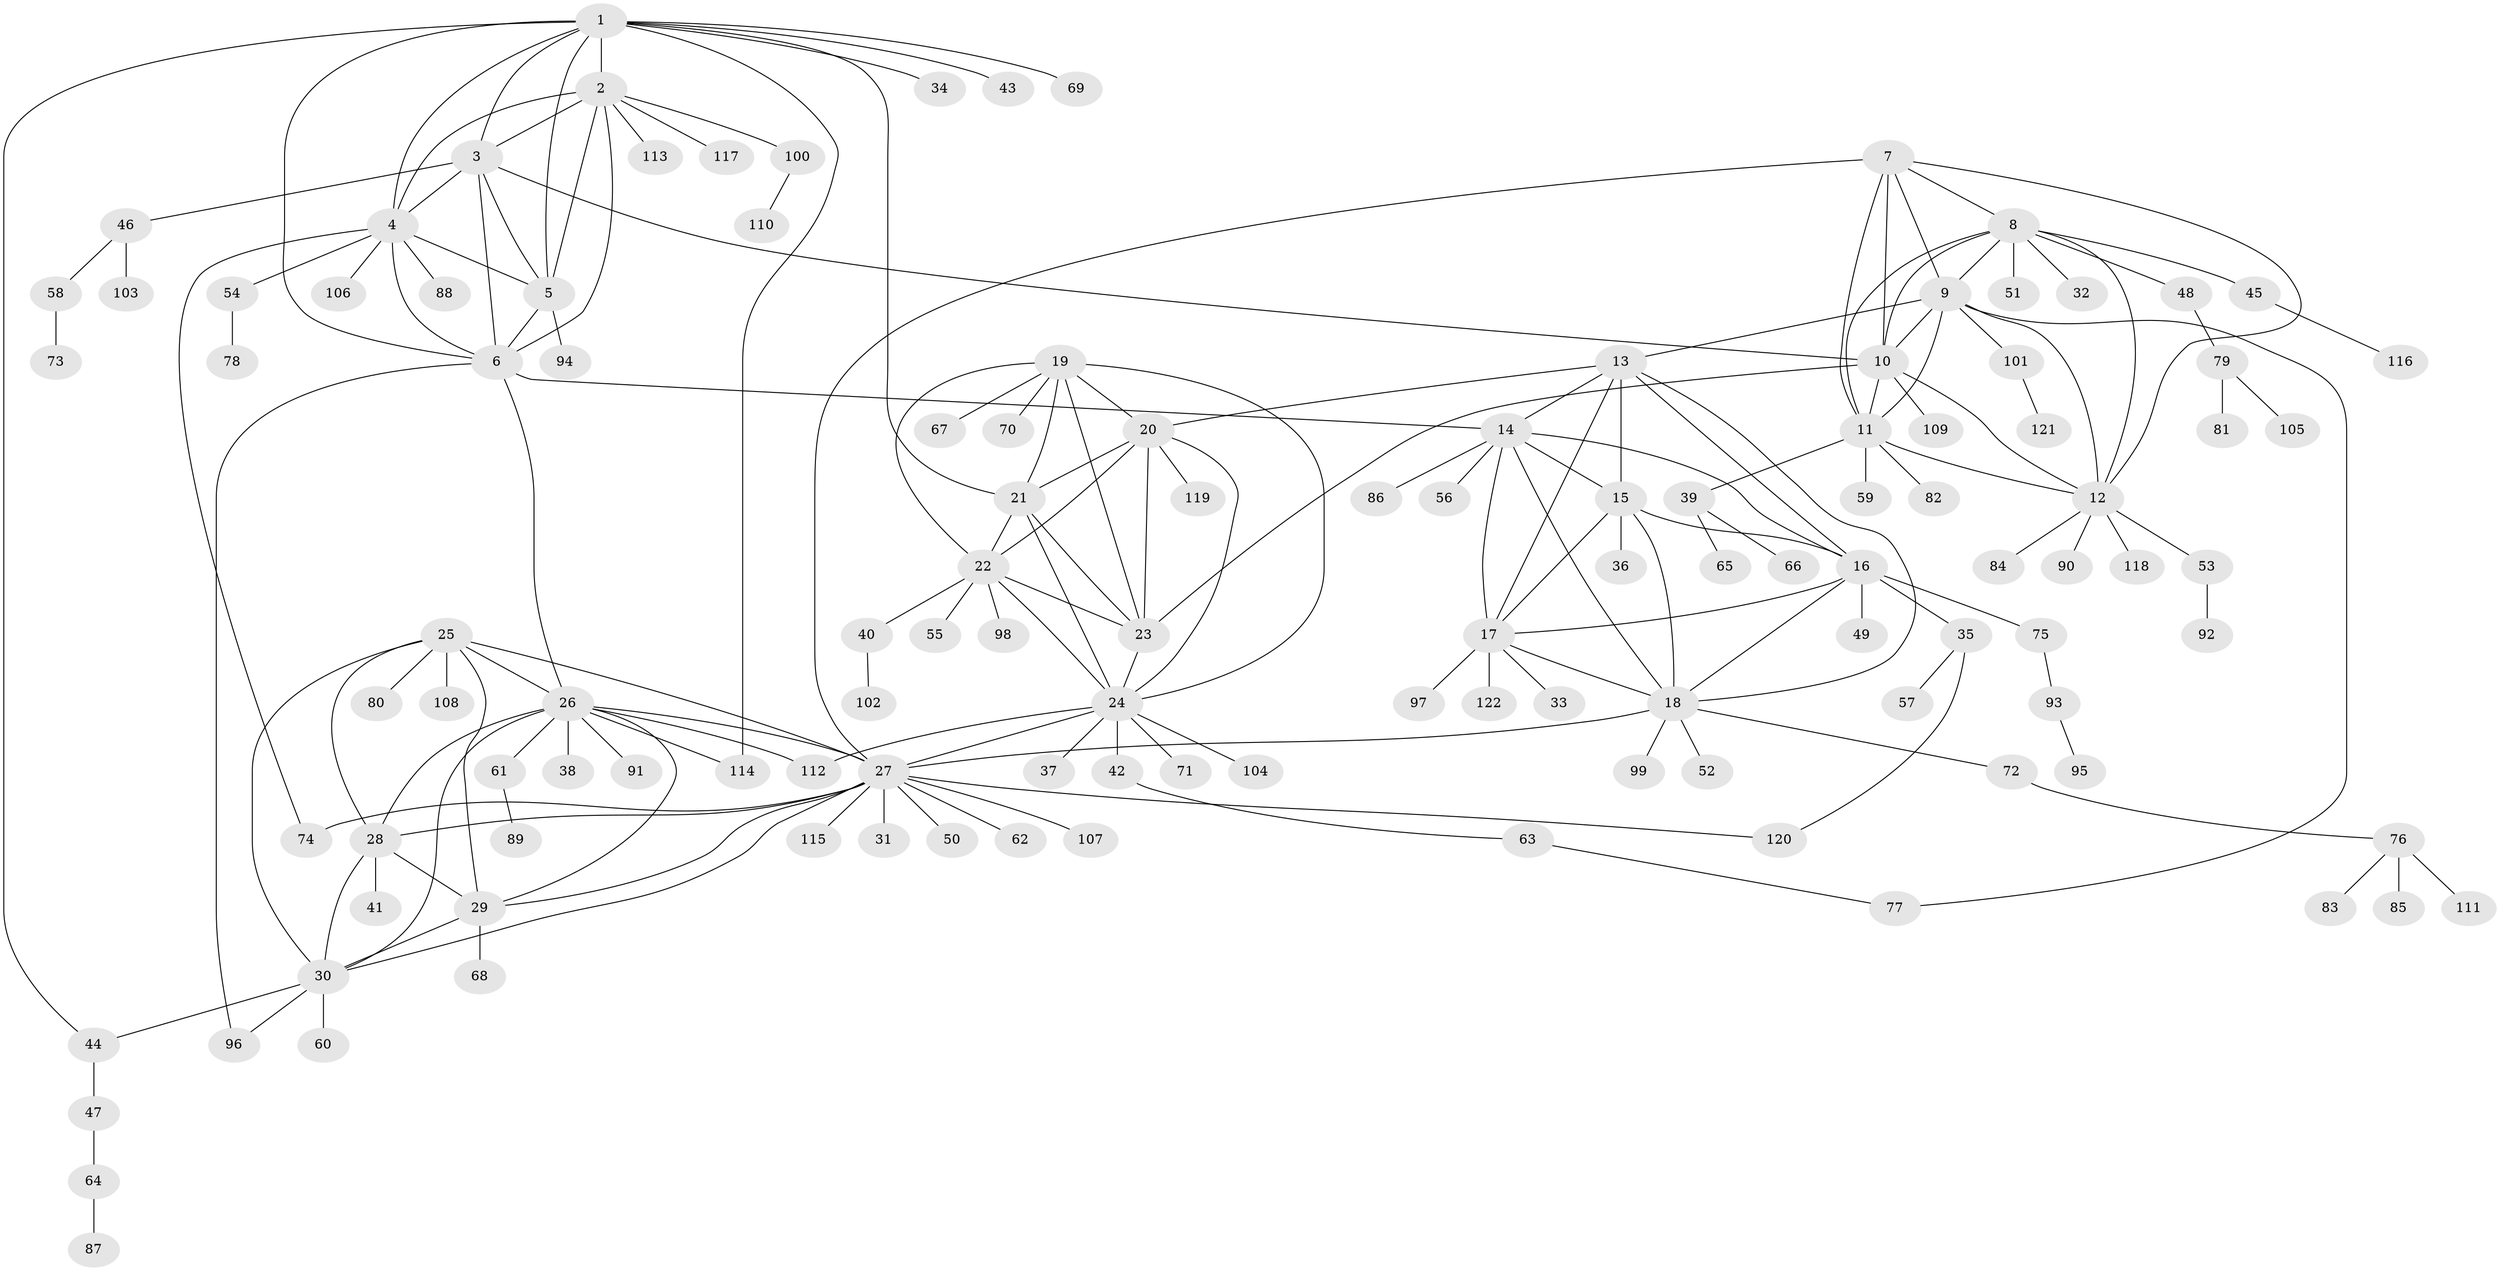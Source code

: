 // coarse degree distribution, {4: 0.05555555555555555, 5: 0.027777777777777776, 3: 0.05555555555555555, 1: 0.7222222222222222, 7: 0.05555555555555555, 6: 0.027777777777777776, 11: 0.027777777777777776, 8: 0.027777777777777776}
// Generated by graph-tools (version 1.1) at 2025/57/03/04/25 21:57:14]
// undirected, 122 vertices, 184 edges
graph export_dot {
graph [start="1"]
  node [color=gray90,style=filled];
  1;
  2;
  3;
  4;
  5;
  6;
  7;
  8;
  9;
  10;
  11;
  12;
  13;
  14;
  15;
  16;
  17;
  18;
  19;
  20;
  21;
  22;
  23;
  24;
  25;
  26;
  27;
  28;
  29;
  30;
  31;
  32;
  33;
  34;
  35;
  36;
  37;
  38;
  39;
  40;
  41;
  42;
  43;
  44;
  45;
  46;
  47;
  48;
  49;
  50;
  51;
  52;
  53;
  54;
  55;
  56;
  57;
  58;
  59;
  60;
  61;
  62;
  63;
  64;
  65;
  66;
  67;
  68;
  69;
  70;
  71;
  72;
  73;
  74;
  75;
  76;
  77;
  78;
  79;
  80;
  81;
  82;
  83;
  84;
  85;
  86;
  87;
  88;
  89;
  90;
  91;
  92;
  93;
  94;
  95;
  96;
  97;
  98;
  99;
  100;
  101;
  102;
  103;
  104;
  105;
  106;
  107;
  108;
  109;
  110;
  111;
  112;
  113;
  114;
  115;
  116;
  117;
  118;
  119;
  120;
  121;
  122;
  1 -- 2;
  1 -- 3;
  1 -- 4;
  1 -- 5;
  1 -- 6;
  1 -- 21;
  1 -- 34;
  1 -- 43;
  1 -- 44;
  1 -- 69;
  1 -- 114;
  2 -- 3;
  2 -- 4;
  2 -- 5;
  2 -- 6;
  2 -- 100;
  2 -- 113;
  2 -- 117;
  3 -- 4;
  3 -- 5;
  3 -- 6;
  3 -- 10;
  3 -- 46;
  4 -- 5;
  4 -- 6;
  4 -- 54;
  4 -- 74;
  4 -- 88;
  4 -- 106;
  5 -- 6;
  5 -- 94;
  6 -- 14;
  6 -- 26;
  6 -- 96;
  7 -- 8;
  7 -- 9;
  7 -- 10;
  7 -- 11;
  7 -- 12;
  7 -- 27;
  8 -- 9;
  8 -- 10;
  8 -- 11;
  8 -- 12;
  8 -- 32;
  8 -- 45;
  8 -- 48;
  8 -- 51;
  9 -- 10;
  9 -- 11;
  9 -- 12;
  9 -- 13;
  9 -- 77;
  9 -- 101;
  10 -- 11;
  10 -- 12;
  10 -- 23;
  10 -- 109;
  11 -- 12;
  11 -- 39;
  11 -- 59;
  11 -- 82;
  12 -- 53;
  12 -- 84;
  12 -- 90;
  12 -- 118;
  13 -- 14;
  13 -- 15;
  13 -- 16;
  13 -- 17;
  13 -- 18;
  13 -- 20;
  14 -- 15;
  14 -- 16;
  14 -- 17;
  14 -- 18;
  14 -- 56;
  14 -- 86;
  15 -- 16;
  15 -- 17;
  15 -- 18;
  15 -- 36;
  16 -- 17;
  16 -- 18;
  16 -- 35;
  16 -- 49;
  16 -- 75;
  17 -- 18;
  17 -- 33;
  17 -- 97;
  17 -- 122;
  18 -- 27;
  18 -- 52;
  18 -- 72;
  18 -- 99;
  19 -- 20;
  19 -- 21;
  19 -- 22;
  19 -- 23;
  19 -- 24;
  19 -- 67;
  19 -- 70;
  20 -- 21;
  20 -- 22;
  20 -- 23;
  20 -- 24;
  20 -- 119;
  21 -- 22;
  21 -- 23;
  21 -- 24;
  22 -- 23;
  22 -- 24;
  22 -- 40;
  22 -- 55;
  22 -- 98;
  23 -- 24;
  24 -- 27;
  24 -- 37;
  24 -- 42;
  24 -- 71;
  24 -- 104;
  24 -- 112;
  25 -- 26;
  25 -- 27;
  25 -- 28;
  25 -- 29;
  25 -- 30;
  25 -- 80;
  25 -- 108;
  26 -- 27;
  26 -- 28;
  26 -- 29;
  26 -- 30;
  26 -- 38;
  26 -- 61;
  26 -- 91;
  26 -- 112;
  26 -- 114;
  27 -- 28;
  27 -- 29;
  27 -- 30;
  27 -- 31;
  27 -- 50;
  27 -- 62;
  27 -- 74;
  27 -- 107;
  27 -- 115;
  27 -- 120;
  28 -- 29;
  28 -- 30;
  28 -- 41;
  29 -- 30;
  29 -- 68;
  30 -- 44;
  30 -- 60;
  30 -- 96;
  35 -- 57;
  35 -- 120;
  39 -- 65;
  39 -- 66;
  40 -- 102;
  42 -- 63;
  44 -- 47;
  45 -- 116;
  46 -- 58;
  46 -- 103;
  47 -- 64;
  48 -- 79;
  53 -- 92;
  54 -- 78;
  58 -- 73;
  61 -- 89;
  63 -- 77;
  64 -- 87;
  72 -- 76;
  75 -- 93;
  76 -- 83;
  76 -- 85;
  76 -- 111;
  79 -- 81;
  79 -- 105;
  93 -- 95;
  100 -- 110;
  101 -- 121;
}
